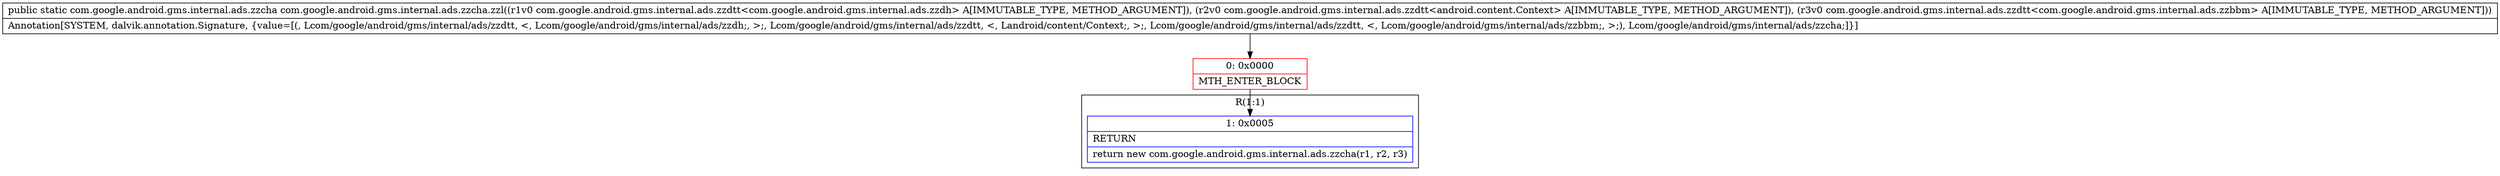 digraph "CFG forcom.google.android.gms.internal.ads.zzcha.zzl(Lcom\/google\/android\/gms\/internal\/ads\/zzdtt;Lcom\/google\/android\/gms\/internal\/ads\/zzdtt;Lcom\/google\/android\/gms\/internal\/ads\/zzdtt;)Lcom\/google\/android\/gms\/internal\/ads\/zzcha;" {
subgraph cluster_Region_671054052 {
label = "R(1:1)";
node [shape=record,color=blue];
Node_1 [shape=record,label="{1\:\ 0x0005|RETURN\l|return new com.google.android.gms.internal.ads.zzcha(r1, r2, r3)\l}"];
}
Node_0 [shape=record,color=red,label="{0\:\ 0x0000|MTH_ENTER_BLOCK\l}"];
MethodNode[shape=record,label="{public static com.google.android.gms.internal.ads.zzcha com.google.android.gms.internal.ads.zzcha.zzl((r1v0 com.google.android.gms.internal.ads.zzdtt\<com.google.android.gms.internal.ads.zzdh\> A[IMMUTABLE_TYPE, METHOD_ARGUMENT]), (r2v0 com.google.android.gms.internal.ads.zzdtt\<android.content.Context\> A[IMMUTABLE_TYPE, METHOD_ARGUMENT]), (r3v0 com.google.android.gms.internal.ads.zzdtt\<com.google.android.gms.internal.ads.zzbbm\> A[IMMUTABLE_TYPE, METHOD_ARGUMENT]))  | Annotation[SYSTEM, dalvik.annotation.Signature, \{value=[(, Lcom\/google\/android\/gms\/internal\/ads\/zzdtt, \<, Lcom\/google\/android\/gms\/internal\/ads\/zzdh;, \>;, Lcom\/google\/android\/gms\/internal\/ads\/zzdtt, \<, Landroid\/content\/Context;, \>;, Lcom\/google\/android\/gms\/internal\/ads\/zzdtt, \<, Lcom\/google\/android\/gms\/internal\/ads\/zzbbm;, \>;), Lcom\/google\/android\/gms\/internal\/ads\/zzcha;]\}]\l}"];
MethodNode -> Node_0;
Node_0 -> Node_1;
}

